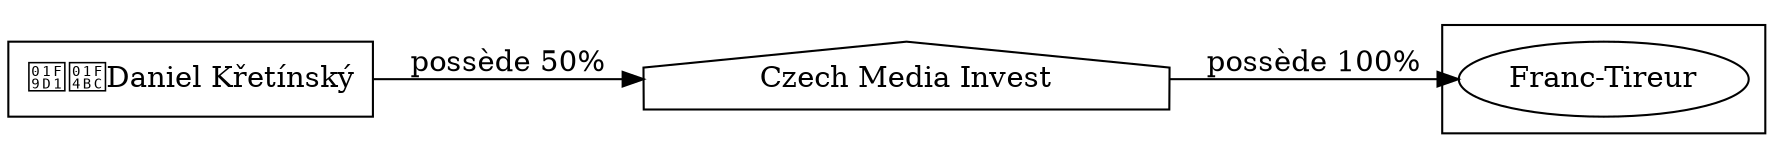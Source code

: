 digraph {
  rankdir=LR;
  subgraph roots {
    
      "daniel-kretinsky-92"[label="🧑‍💼Daniel Křetínský" shape=box]
    
  }

  
    "czech-media-invest-93"[label="Czech Media Invest" shape=house]
  

  subgraph clusterLeaves {
    
      "franc-tireur-346"[label="Franc-Tireur"]
    
  }

  
    "czech-media-invest-93" -> "franc-tireur-346" [
      label="possède 100%"
    ]
  
    "daniel-kretinsky-92" -> "czech-media-invest-93" [
      label="possède 50%"
    ]
  
}
